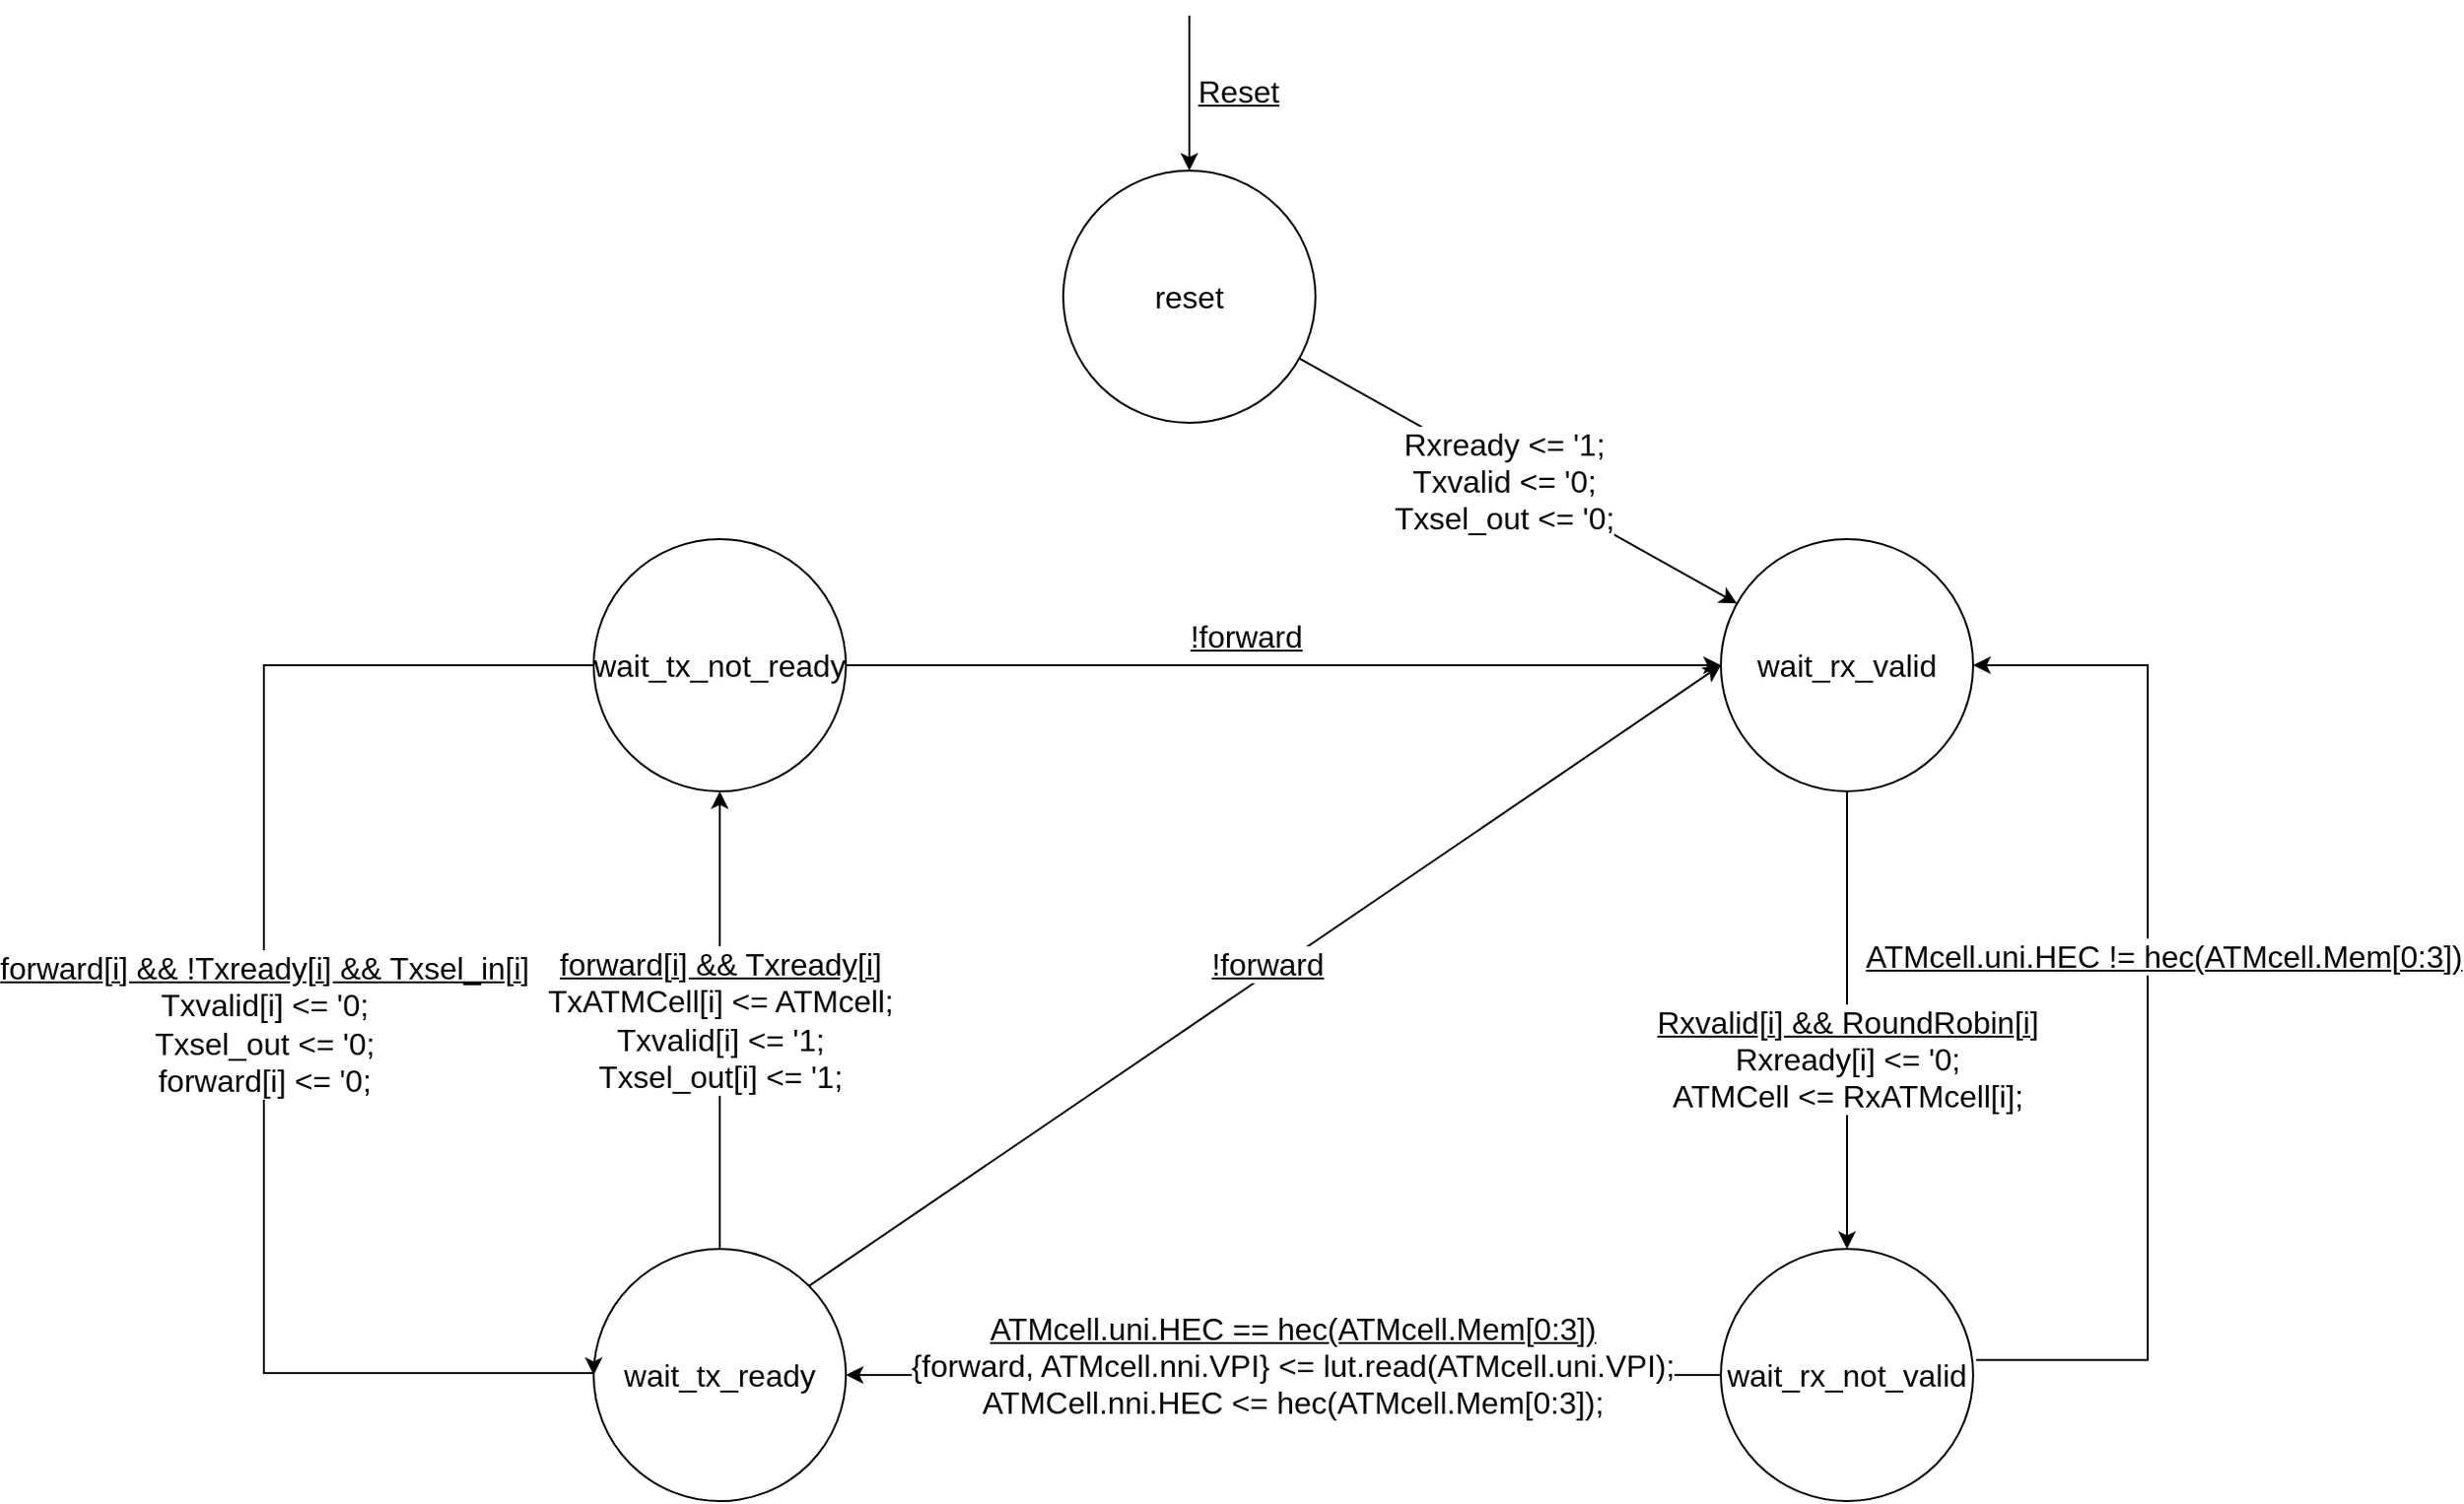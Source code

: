 <mxfile version="28.2.0">
  <diagram name="squat_fsm" id="Axa23K6Kp5Xp_Ojo1pyK">
    <mxGraphModel dx="2339" dy="753" grid="1" gridSize="10" guides="1" tooltips="1" connect="1" arrows="1" fold="1" page="1" pageScale="1" pageWidth="850" pageHeight="1100" math="0" shadow="0">
      <root>
        <mxCell id="0" />
        <mxCell id="1" parent="0" />
        <mxCell id="jafz_nOxkqsSOnday29z-4" value="wait_rx_not_valid" style="ellipse;whiteSpace=wrap;html=1;aspect=fixed;fontSize=16;" vertex="1" parent="1">
          <mxGeometry x="671" y="696" width="130" height="130" as="geometry" />
        </mxCell>
        <mxCell id="jafz_nOxkqsSOnday29z-6" value="wait_rx_valid" style="ellipse;whiteSpace=wrap;html=1;aspect=fixed;fontSize=16;" vertex="1" parent="1">
          <mxGeometry x="671" y="330" width="130" height="130" as="geometry" />
        </mxCell>
        <mxCell id="jafz_nOxkqsSOnday29z-7" value="reset" style="ellipse;whiteSpace=wrap;html=1;aspect=fixed;fontSize=16;" vertex="1" parent="1">
          <mxGeometry x="332" y="140" width="130" height="130" as="geometry" />
        </mxCell>
        <mxCell id="jafz_nOxkqsSOnday29z-8" value="wait_tx_ready" style="ellipse;whiteSpace=wrap;html=1;aspect=fixed;fontSize=16;" vertex="1" parent="1">
          <mxGeometry x="90" y="696" width="130" height="130" as="geometry" />
        </mxCell>
        <mxCell id="jafz_nOxkqsSOnday29z-10" value="wait_tx_not_ready" style="ellipse;whiteSpace=wrap;html=1;aspect=fixed;fontSize=16;" vertex="1" parent="1">
          <mxGeometry x="90" y="330" width="130" height="130" as="geometry" />
        </mxCell>
        <mxCell id="jafz_nOxkqsSOnday29z-11" value="" style="endArrow=classic;html=1;rounded=0;" edge="1" parent="1" source="jafz_nOxkqsSOnday29z-7" target="jafz_nOxkqsSOnday29z-6">
          <mxGeometry width="50" height="50" relative="1" as="geometry">
            <mxPoint x="482" y="380" as="sourcePoint" />
            <mxPoint x="462" y="480" as="targetPoint" />
          </mxGeometry>
        </mxCell>
        <mxCell id="jafz_nOxkqsSOnday29z-26" value="&lt;font style=&quot;font-size: 16px;&quot;&gt;Rxready &amp;lt;= &#39;1;&lt;/font&gt;&lt;div&gt;&lt;font style=&quot;font-size: 16px;&quot;&gt;Txvalid &amp;lt;= &#39;0;&lt;/font&gt;&lt;/div&gt;&lt;div&gt;&lt;font style=&quot;font-size: 16px;&quot;&gt;Txsel_out &amp;lt;= &#39;0;&lt;/font&gt;&lt;/div&gt;" style="edgeLabel;html=1;align=center;verticalAlign=middle;resizable=0;points=[];" vertex="1" connectable="0" parent="jafz_nOxkqsSOnday29z-11">
          <mxGeometry x="-0.054" y="-3" relative="1" as="geometry">
            <mxPoint as="offset" />
          </mxGeometry>
        </mxCell>
        <mxCell id="jafz_nOxkqsSOnday29z-12" value="" style="endArrow=classic;html=1;rounded=0;entryX=0.5;entryY=0;entryDx=0;entryDy=0;" edge="1" parent="1" target="jafz_nOxkqsSOnday29z-7">
          <mxGeometry width="50" height="50" relative="1" as="geometry">
            <mxPoint x="397" y="60" as="sourcePoint" />
            <mxPoint x="412" y="130" as="targetPoint" />
          </mxGeometry>
        </mxCell>
        <mxCell id="jafz_nOxkqsSOnday29z-13" value="&lt;font style=&quot;font-size: 16px;&quot;&gt;&lt;u&gt;Reset&lt;/u&gt;&lt;/font&gt;" style="edgeLabel;html=1;align=center;verticalAlign=middle;resizable=0;points=[];" vertex="1" connectable="0" parent="jafz_nOxkqsSOnday29z-12">
          <mxGeometry x="-0.035" relative="1" as="geometry">
            <mxPoint x="25" as="offset" />
          </mxGeometry>
        </mxCell>
        <mxCell id="jafz_nOxkqsSOnday29z-15" value="" style="endArrow=classic;html=1;rounded=0;exitX=0.5;exitY=1;exitDx=0;exitDy=0;entryX=0.5;entryY=0;entryDx=0;entryDy=0;" edge="1" parent="1" source="jafz_nOxkqsSOnday29z-6" target="jafz_nOxkqsSOnday29z-4">
          <mxGeometry width="50" height="50" relative="1" as="geometry">
            <mxPoint x="591" y="530" as="sourcePoint" />
            <mxPoint x="641" y="480" as="targetPoint" />
          </mxGeometry>
        </mxCell>
        <mxCell id="jafz_nOxkqsSOnday29z-17" value="&lt;font style=&quot;font-size: 16px;&quot;&gt;&lt;u&gt;Rxvalid[i] &amp;amp;&amp;amp; RoundRobin[i]&lt;/u&gt;&lt;/font&gt;&lt;div&gt;&lt;font style=&quot;font-size: 16px;&quot;&gt;Rxready[i] &amp;lt;= &#39;0;&lt;/font&gt;&lt;/div&gt;&lt;div&gt;&lt;font style=&quot;font-size: 16px;&quot;&gt;ATMCell &amp;lt;= RxATMcell[i];&lt;/font&gt;&lt;/div&gt;" style="edgeLabel;html=1;align=center;verticalAlign=middle;resizable=0;points=[];" vertex="1" connectable="0" parent="jafz_nOxkqsSOnday29z-15">
          <mxGeometry x="-0.01" y="-1" relative="1" as="geometry">
            <mxPoint x="1" y="21" as="offset" />
          </mxGeometry>
        </mxCell>
        <mxCell id="jafz_nOxkqsSOnday29z-18" value="" style="endArrow=classic;html=1;rounded=0;exitX=0;exitY=0.5;exitDx=0;exitDy=0;entryX=1;entryY=0.5;entryDx=0;entryDy=0;" edge="1" parent="1" source="jafz_nOxkqsSOnday29z-4" target="jafz_nOxkqsSOnday29z-8">
          <mxGeometry width="50" height="50" relative="1" as="geometry">
            <mxPoint x="362" y="876" as="sourcePoint" />
            <mxPoint x="412" y="826" as="targetPoint" />
          </mxGeometry>
        </mxCell>
        <mxCell id="jafz_nOxkqsSOnday29z-19" value="&lt;u&gt;ATMcell.uni.HEC == hec(ATMcell.Mem[0:3])&lt;/u&gt;&lt;br&gt;{forward, ATMcell.nni.VPI} &amp;lt;= lut.read(ATMcell.uni.VPI);&lt;br&gt;&lt;div&gt;ATMCell.nni.HEC &amp;lt;= hec(ATMcell.Mem[0:3]);&lt;/div&gt;" style="edgeLabel;html=1;align=center;verticalAlign=middle;resizable=0;points=[];fontSize=16;" vertex="1" connectable="0" parent="jafz_nOxkqsSOnday29z-18">
          <mxGeometry x="0.173" y="-1" relative="1" as="geometry">
            <mxPoint x="43" y="-4" as="offset" />
          </mxGeometry>
        </mxCell>
        <mxCell id="jafz_nOxkqsSOnday29z-20" value="" style="endArrow=classic;html=1;rounded=0;entryX=1;entryY=0.5;entryDx=0;entryDy=0;exitX=1.012;exitY=0.44;exitDx=0;exitDy=0;exitPerimeter=0;edgeStyle=elbowEdgeStyle;" edge="1" parent="1" source="jafz_nOxkqsSOnday29z-4" target="jafz_nOxkqsSOnday29z-6">
          <mxGeometry width="50" height="50" relative="1" as="geometry">
            <mxPoint x="861" y="680" as="sourcePoint" />
            <mxPoint x="911" y="630" as="targetPoint" />
            <Array as="points">
              <mxPoint x="891" y="520" />
            </Array>
          </mxGeometry>
        </mxCell>
        <mxCell id="jafz_nOxkqsSOnday29z-22" value="&lt;font style=&quot;font-size: 16px;&quot;&gt;&lt;u&gt;ATMcell.uni.HEC != hec(ATMcell.Mem[0:3])&lt;/u&gt;&lt;br&gt;&lt;/font&gt;" style="edgeLabel;html=1;align=center;verticalAlign=middle;resizable=0;points=[];" vertex="1" connectable="0" parent="jafz_nOxkqsSOnday29z-20">
          <mxGeometry x="0.049" relative="1" as="geometry">
            <mxPoint x="8" y="-15" as="offset" />
          </mxGeometry>
        </mxCell>
        <mxCell id="jafz_nOxkqsSOnday29z-24" value="" style="endArrow=classic;html=1;rounded=0;entryX=0;entryY=0.5;entryDx=0;entryDy=0;exitX=1;exitY=0;exitDx=0;exitDy=0;" edge="1" parent="1" source="jafz_nOxkqsSOnday29z-8" target="jafz_nOxkqsSOnday29z-6">
          <mxGeometry width="50" height="50" relative="1" as="geometry">
            <mxPoint x="220" y="570" as="sourcePoint" />
            <mxPoint x="560" y="390" as="targetPoint" />
          </mxGeometry>
        </mxCell>
        <mxCell id="jafz_nOxkqsSOnday29z-25" value="&lt;font style=&quot;font-size: 16px;&quot;&gt;&lt;u&gt;!forward&lt;/u&gt;&lt;/font&gt;" style="edgeLabel;html=1;align=center;verticalAlign=middle;resizable=0;points=[];" vertex="1" connectable="0" parent="jafz_nOxkqsSOnday29z-24">
          <mxGeometry x="-0.017" relative="1" as="geometry">
            <mxPoint x="5" y="-9" as="offset" />
          </mxGeometry>
        </mxCell>
        <mxCell id="jafz_nOxkqsSOnday29z-27" value="" style="endArrow=classic;html=1;rounded=0;exitX=0.5;exitY=0;exitDx=0;exitDy=0;entryX=0.5;entryY=1;entryDx=0;entryDy=0;" edge="1" parent="1" source="jafz_nOxkqsSOnday29z-8" target="jafz_nOxkqsSOnday29z-10">
          <mxGeometry width="50" height="50" relative="1" as="geometry">
            <mxPoint x="130" y="560" as="sourcePoint" />
            <mxPoint x="180" y="510" as="targetPoint" />
          </mxGeometry>
        </mxCell>
        <mxCell id="jafz_nOxkqsSOnday29z-28" value="&lt;font style=&quot;font-size: 16px;&quot;&gt;&lt;u&gt;forward[i] &amp;amp;&amp;amp; Txready[i]&lt;/u&gt;&lt;br&gt;&lt;/font&gt;&lt;div&gt;&lt;span style=&quot;font-size: 16px;&quot;&gt;TxATMCell[i] &amp;lt;= ATMcell;&lt;/span&gt;&lt;/div&gt;&lt;div&gt;&lt;font style=&quot;font-size: 16px;&quot;&gt;Txvalid[i] &amp;lt;= &#39;1;&lt;/font&gt;&lt;/div&gt;&lt;div&gt;&lt;font style=&quot;font-size: 16px;&quot;&gt;Txsel_out[i] &amp;lt;= &#39;1;&lt;/font&gt;&lt;/div&gt;" style="edgeLabel;html=1;align=center;verticalAlign=middle;resizable=0;points=[];" vertex="1" connectable="0" parent="jafz_nOxkqsSOnday29z-27">
          <mxGeometry x="0.083" y="-1" relative="1" as="geometry">
            <mxPoint x="-1" y="10" as="offset" />
          </mxGeometry>
        </mxCell>
        <mxCell id="jafz_nOxkqsSOnday29z-29" value="" style="endArrow=classic;html=1;rounded=0;exitX=0;exitY=0.5;exitDx=0;exitDy=0;entryX=0;entryY=0.5;entryDx=0;entryDy=0;edgeStyle=orthogonalEdgeStyle;" edge="1" parent="1" source="jafz_nOxkqsSOnday29z-10" target="jafz_nOxkqsSOnday29z-8">
          <mxGeometry width="50" height="50" relative="1" as="geometry">
            <mxPoint x="290" y="460" as="sourcePoint" />
            <mxPoint x="340" y="410" as="targetPoint" />
            <Array as="points">
              <mxPoint x="-80" y="395" />
              <mxPoint x="-80" y="760" />
              <mxPoint x="90" y="760" />
            </Array>
          </mxGeometry>
        </mxCell>
        <mxCell id="jafz_nOxkqsSOnday29z-30" value="&lt;span style=&quot;font-size: 16px;&quot;&gt;&lt;u&gt;forward[i] &amp;amp;&amp;amp; !Txready[i] &amp;amp;&amp;amp; Txsel_in[i]&lt;/u&gt;&lt;br&gt;Txvalid[i] &amp;lt;= &#39;0;&lt;/span&gt;&lt;div&gt;&lt;span style=&quot;font-size: 16px;&quot;&gt;Txsel_out &amp;lt;= &#39;0;&lt;/span&gt;&lt;/div&gt;&lt;div&gt;&lt;span style=&quot;font-size: 16px;&quot;&gt;forward[i] &amp;lt;= &#39;0;&lt;/span&gt;&lt;span style=&quot;font-size: 16px;&quot;&gt;&lt;/span&gt;&lt;/div&gt;" style="edgeLabel;html=1;align=center;verticalAlign=middle;resizable=0;points=[];" vertex="1" connectable="0" parent="jafz_nOxkqsSOnday29z-29">
          <mxGeometry x="-0.05" y="-2" relative="1" as="geometry">
            <mxPoint x="2" y="19" as="offset" />
          </mxGeometry>
        </mxCell>
        <mxCell id="jafz_nOxkqsSOnday29z-32" value="" style="endArrow=classic;html=1;rounded=0;exitX=1;exitY=0.5;exitDx=0;exitDy=0;entryX=0;entryY=0.5;entryDx=0;entryDy=0;" edge="1" parent="1" source="jafz_nOxkqsSOnday29z-10" target="jafz_nOxkqsSOnday29z-6">
          <mxGeometry width="50" height="50" relative="1" as="geometry">
            <mxPoint x="420" y="440" as="sourcePoint" />
            <mxPoint x="470" y="390" as="targetPoint" />
          </mxGeometry>
        </mxCell>
        <mxCell id="jafz_nOxkqsSOnday29z-33" value="&lt;font style=&quot;font-size: 16px;&quot;&gt;&lt;u&gt;!forward&lt;/u&gt;&lt;/font&gt;" style="edgeLabel;html=1;align=center;verticalAlign=middle;resizable=0;points=[];" vertex="1" connectable="0" parent="jafz_nOxkqsSOnday29z-32">
          <mxGeometry x="-0.08" y="2" relative="1" as="geometry">
            <mxPoint x="-2" y="-13" as="offset" />
          </mxGeometry>
        </mxCell>
      </root>
    </mxGraphModel>
  </diagram>
</mxfile>
